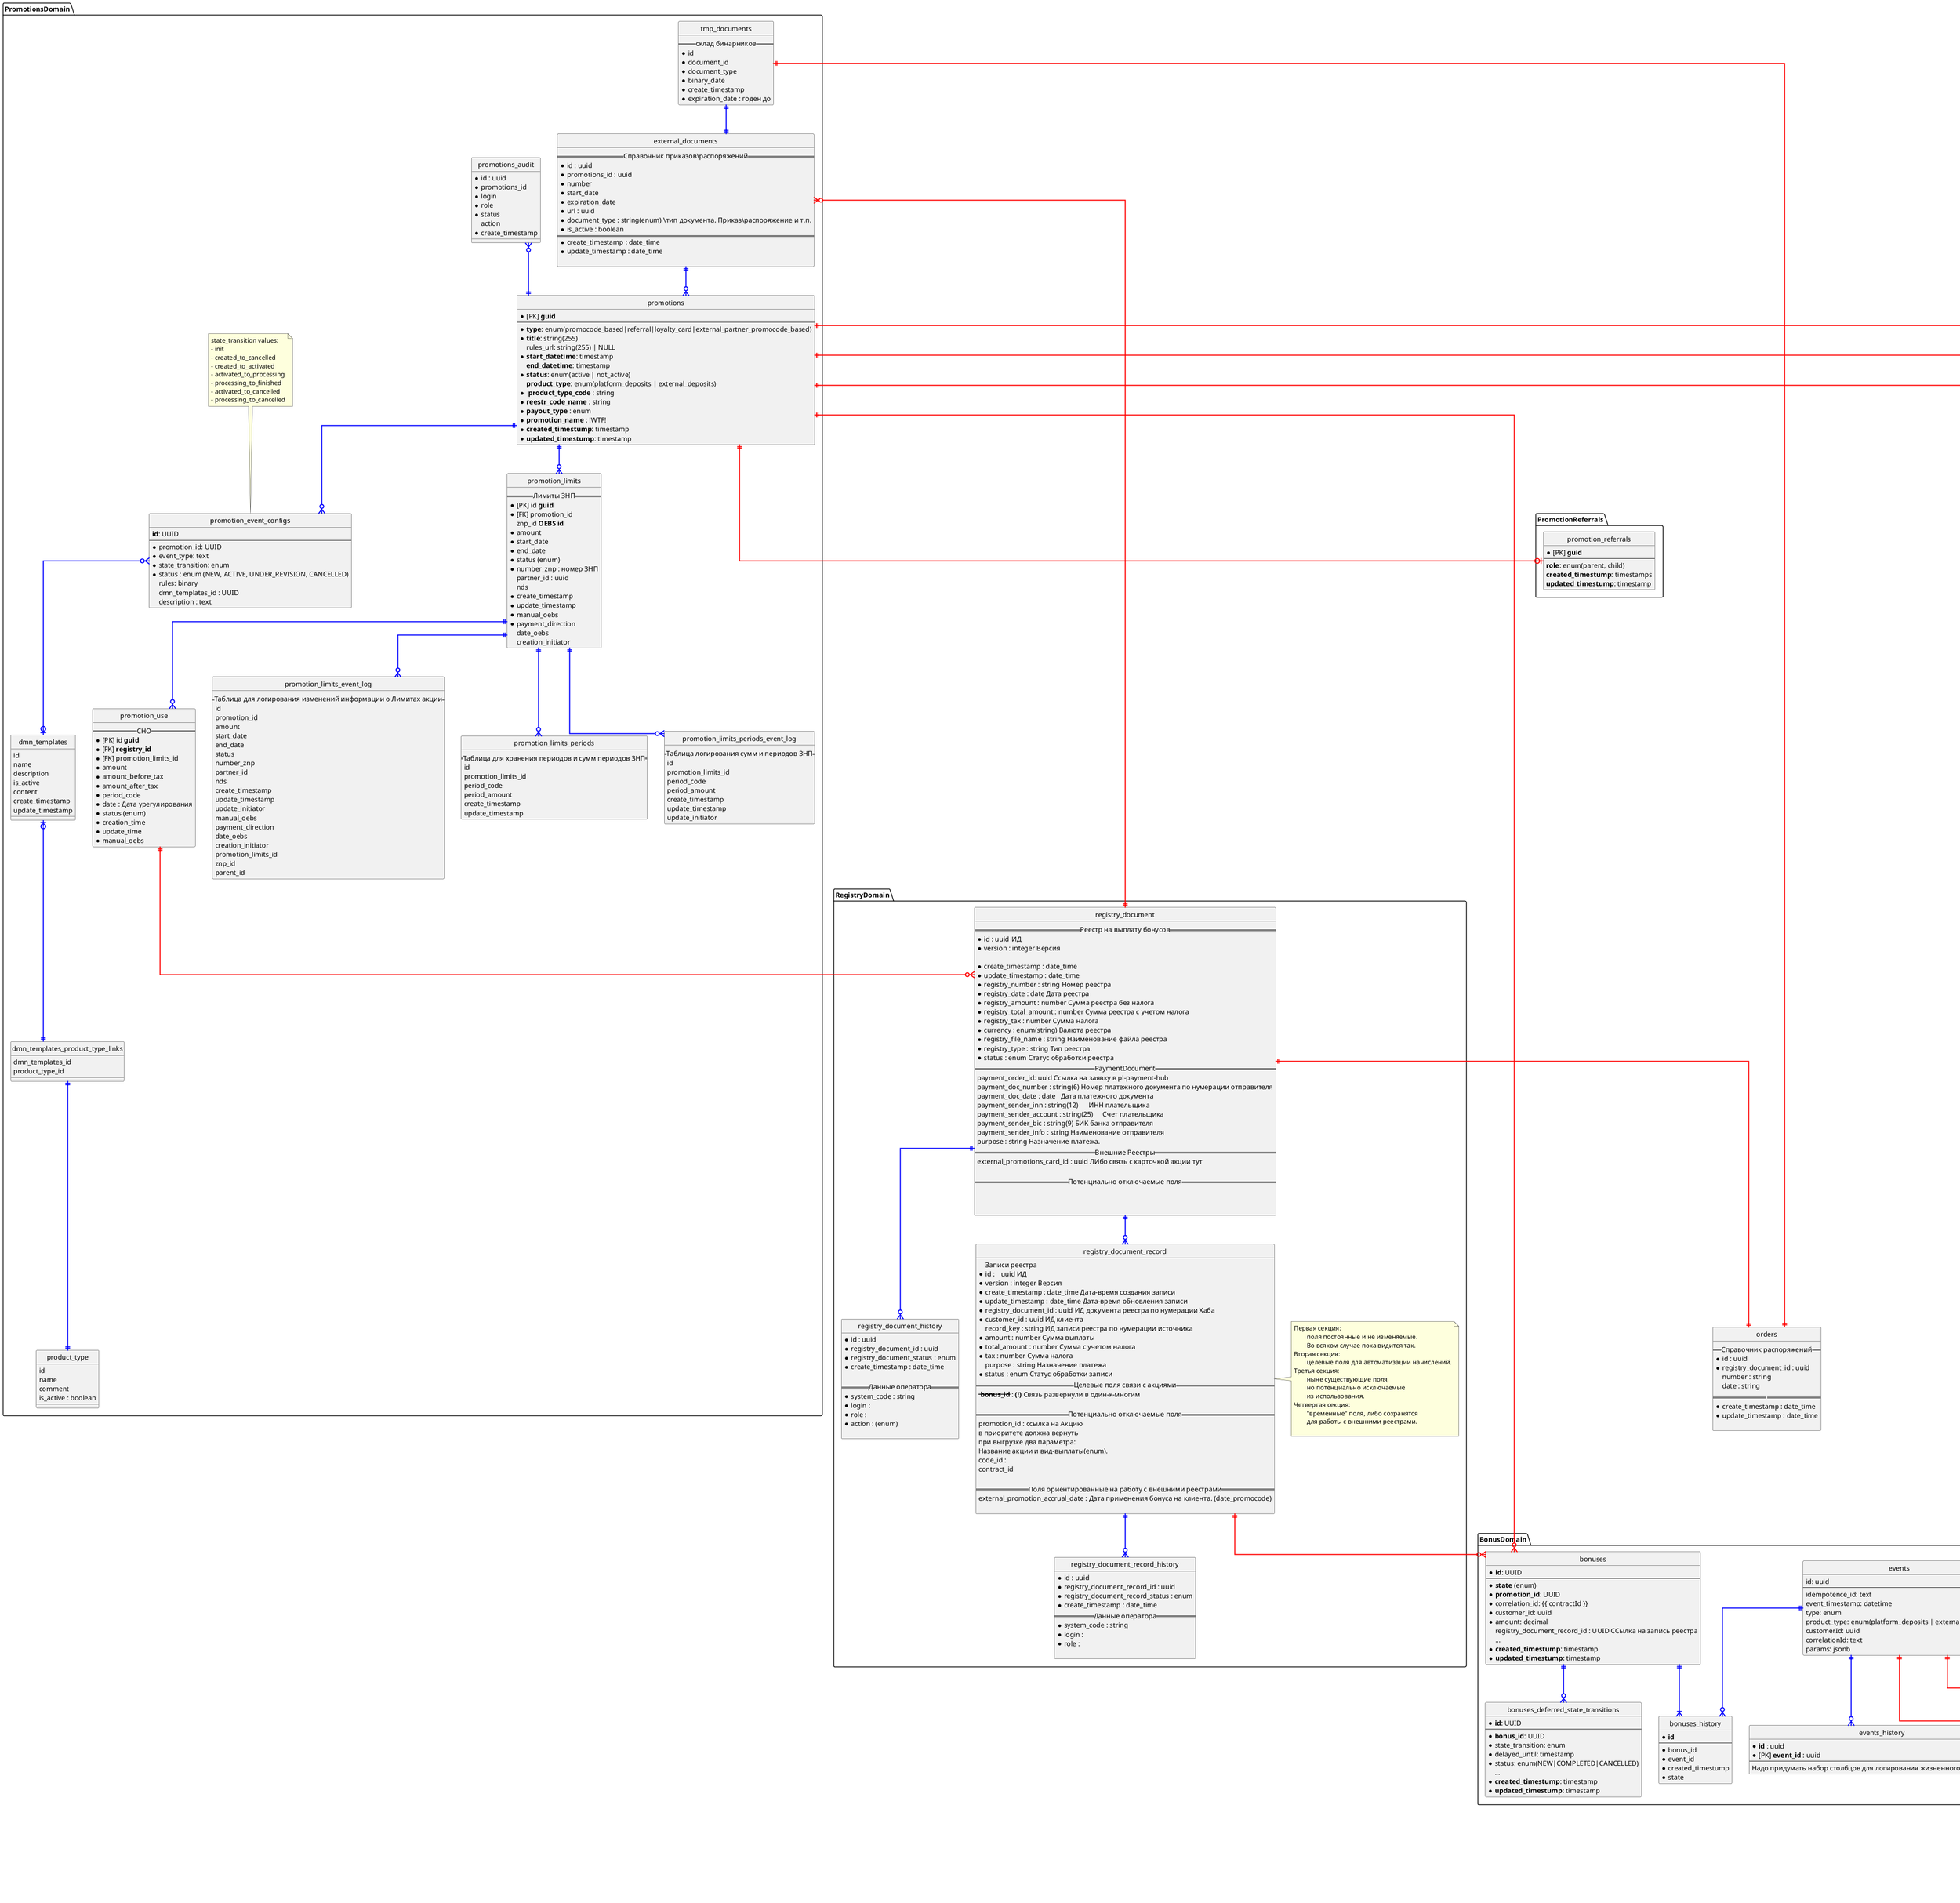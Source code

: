 @startuml
hide circle
skinparam linetype ortho




namespace RegistryDomain {
entity registry_document{
== Реестр на выплату бонусов ==
* id : uuid	ИД
* version : integer Версия

* create_timestamp : date_time
* update_timestamp : date_time
* registry_number : string Номер реестра
* registry_date : date Дата реестра
* registry_amount : number Сумма реестра без налога
* registry_total_amount : number Сумма реестра с учетом налога
* registry_tax : number Сумма налога
* currency : enum(string) Валюта реестра
* registry_file_name : string Наименование файла реестра
* registry_type : string Тип реестра.
* status : enum Статус обработки реестра
== PaymentDocument ==
payment_order_id: uuid Ссылка на заявку в pl-payment-hub
payment_doc_number : string(6) Номер платежного документа по нумерации отправителя
payment_doc_date : date	Дата платежного документа
payment_sender_inn : string(12)	ИНН плательщика
payment_sender_account : string(25)	Счет плательщика
payment_sender_bic : string(9) БИК банка отправителя
payment_sender_info	: string Наименование отправителя
purpose : string Назначение платежа.
== Внешние Реестры ==
external_promotions_card_id : uuid ЛИбо связь с карточкой акции тут

== Потенциально отключаемые поля ==



}

entity registry_document_history{
* id : uuid
* registry_document_id : uuid
* registry_document_status : enum
* create_timestamp : date_time

== Данные оператора ==
* system_code : string
* login :
* role :
* action : (enum)

}


entity registry_document_record{
Записи реестра
* id :	 uuid ИД
* version : integer Версия
* create_timestamp : date_time Дата-время создания записи
* update_timestamp : date_time Дата-время обновления записи
* registry_document_id : uuid ИД документа реестра по нумерации Хаба
* customer_id : uuid ИД клиента
  record_key : string ИД записи реестра по нумерации источника
* amount : number Сумма выплаты
* total_amount : number Сумма с учетом налога
* tax : number Сумма налога
  purpose : string Назначение платежа
* status : enum Статус обработки записи
== Целевые поля связи с акциями ==
 -- **bonus_id**-- : **(!)** Связь развернули в один-к-многим

== Потенциально отключаемые поля ==
  promotion_id : ссылка на Акцию\nв приоритете должна вернуть\nпри выгрузке два параметра:\nНазвание акции и вид-выплаты(enum).
  code_id :
  contract_id

== Поля ориентированные на работу с внешними реестрами ==
  external_promotion_accrual_date : Дата применения бонуса на клиента. (date_promocode)

}
note right
Первая секция:
        поля постоянные и не изменяемые.
        Во всяком случае пока видится так.
Вторая секция:
        целевые поля для автоматизации начислений.
Третья секция:
        ныне существующие поля,
        но потенциально исключаемые
        из использования.
Четвертая секция:
        "временные" поля, либо сохранятся
        для работы с внешними реестрами.

end note



entity registry_document_record_history{
* id : uuid
* registry_document_record_id : uuid
* registry_document_record_status : enum
* create_timestamp : date_time
== Данные оператора ==
* system_code : string
* login :
* role :

}


}

namespace PromocodesDomain {

entity promotion_promocode_based {
    * id : **guid**
    * [PK] promotion_id:  **guid**
    --
    * promocode_redeem_type : \nenum(none, one_time, one_time_per_customer)
    * is_personal
    * generation_type : enum (none, on_demand)
    **created_timestump**: timestamp
    **updated_timestump**: timestamp
}

entity code_generation_templates {
    * id : **guid**
    * [PK] promotion_promocode_based_id **guid**
--
    code_generation_max_count : int
    code_generation_total_count : int
    partner_id: uuid
    generate_from: timestamp
    generate_to: timestamp
    code_generation_template : string (ex code_mask)
    --
    **created_timestump**: timestamp
    **updated_timestump**: timestamp
}

entity promocod_status {
* [PK] id : **guid**
* name : string
* comment : string
* is_active : boolean
}

entity promocodes {
    * [PK] **guid**
    --
    * **promotion_id** : UUID [FK]
    * **code** : string
    customer_id : uuid
    partner_id : UUID [FK]
    * **status** : enum (CREATED, APPLIED, CANCELED)
    max_count_uses : int
    total_count_uses : int
    **applies_from**: timestamp
    **applies_to**: timestamp
    **created_timestump**: timestamp
    **updated_timestump**: timestamp
}
entity promocodes_usage_log {
    * [PK] **guid**
    --
    * event_id
    * customer_id
    * promocode_id : UUID
    **created_timestump**: timestamp
}

}


namespace PromotionsDomain {

entity promotions {
    * [PK] **guid**
    --
    * **type**: enum(promocode_based|referral|loyalty_card|external_partner_promocode_based)
    * **title**: string(255)
    rules_url: string(255) | NULL
    * **start_datetime**: timestamp
    **end_datetime**: timestamp
    * **status**: enum(active | not_active)
    **product_type**: enum(platform_deposits | external_deposits)
    * ** product_type_code** : string
    * **reestr_code_name** : string
    * **payout_type** : enum
    * **promotion_name** : !WTF!
    * **created_timestump**: timestamp
    * **updated_timestump**: timestamp
}

entity dmn_templates {
id
name
description
is_active
content
create_timestamp
update_timestamp
}

entity dmn_templates_product_type_links {
dmn_templates_id
product_type_id
}


entity promotion_use {
== СНО ==
    * [PK] id **guid**
    * [FK] **registry_id**
    * [FK] promotion_limits_id
	* amount
    * amount_before_tax
	* amount_after_tax
    * period_code
    * date : Дата урегулирования
    * status (enum)
	* creation_time
	* update_time
	* manual_oebs
}


entity promotion_limits {
== Лимиты ЗНП ==
    * [PK] id **guid**
    * [FK] promotion_id
	  znp_id **OEBS id**
    * amount
    * start_date
    * end_date
    * status (enum)
    * number_znp : номер ЗНП
	  partner_id : uuid
      nds
	* create_timestamp
	* update_timestamp
	* manual_oebs
	* payment_direction
	date_oebs
	creation_initiator
}

entity promotion_limits_event_log {
== Таблица для логирования изменений информации о Лимитах акции ==
id
promotion_id
amount
start_date
end_date
status
number_znp
partner_id
nds
create_timestamp
update_timestamp
update_initiator
manual_oebs
payment_direction
date_oebs
creation_initiator
promotion_limits_id
znp_id
parent_id
}

entity promotion_limits_periods {
== Таблица для хранения периодов и сумм периодов ЗНП ==
id
promotion_limits_id
period_code
period_amount
create_timestamp
update_timestamp
}

entity promotion_limits_periods_event_log {
== Таблица логирования сумм и периодов ЗНП ==
id
promotion_limits_id
period_code
period_amount
create_timestamp
update_timestamp
update_initiator
}

entity promotion_event_configs {
    **id**: UUID
    --
    * promotion_id: UUID
    * event_type: text
    * state_transition: enum
    * status : enum (NEW, ACTIVE, UNDER_REVISION, CANCELLED)
    rules: binary
    dmn_templates_id : UUID
    description : text
}
note top
    state_transition values:
    - init
    - created_to_cancelled
    - created_to_activated
    - activated_to_processing
    - processing_to_finished
    - activated_to_cancelled
    - processing_to_cancelled
end note

entity promotions_audit{
* id : uuid
* promotions_id
* login
* role
* status
  action
* create_timestamp
}

entity product_type {
id
name
comment
is_active : boolean
}

entity external_documents{
== Справочник приказов\распоряжений ==
* id : uuid
* promotions_id : uuid
* number
* start_date
* expiration_date
* url : uuid
* document_type : string(enum) \\тип документа. Приказ\распоряжение и т.п.
* is_active : boolean
====
* create_timestamp : date_time
* update_timestamp : date_time

}
entity tmp_documents{
== склад бинарников ==
* id
* document_id
* document_type
* binary_date
* create_timestamp
* expiration_date : годен до
}

}

namespace BonusDomain {
entity bonuses {
  * **id**: UUID
  --
  * **state** (enum)
  * **promotion_id**: UUID
  * correlation_id: {{ contractId }}
  * customer_id: uuid
  * amount: decimal
    registry_document_record_id : UUID ССылка на запись реестра
  ...
  * **created_timestump**: timestamp
  * **updated_timestump**: timestamp
}
entity bonuses_history {
    * **id**
    --
    * bonus_id
    * event_id
    * created_timestump
    * state
}
entity bonuses_deferred_state_transitions {
  * **id**: UUID
  --
  * **bonus_id**: UUID
  * state_transition: enum
  * delayed_until: timestamp
  * status: enum(NEW|COMPLETED|CANCELLED)
  ...
  * **created_timestump**: timestamp
  * **updated_timestump**: timestamp
}
entity events {
    id: uuid
    --
    idempotence_id: text
    event_timestamp: datetime
    type: enum
    product_type: enum(platform_deposits | external_deposits)
    customerId: uuid
    correlationId: text
    params: jsonb
}

entity events_history {
* **id** : uuid
* [PK] **event_id** : uuid
--
Надо придумать набор столбцов для логирования жизненного цикла события
}

}



namespace PromotionReferrals {

entity promotion_referrals {
    * [PK] **guid**
    --
    **role**: enum(parent, child)
    **created_timestump**: timestamps
    **updated_timestump**: timestamp
}

}


entity orders{
== Справочник распоряжений ==
* id : uuid
* registry_document_id : uuid
  number : string
  date : string
== ==
* create_timestamp : date_time
* update_timestamp : date_time

}


namespace ExternalPartnersPromocodesDomain {

entity external_partners_promotion_promocode_based {
    * [PK] **guid**
    --
    * generation_type : enum (preloaded, on_demand)
    generate_from: timestamp
    generate_to: timestamp
    code_generation_template : string (ex code_mask)
 partner_id : UUID [FK]
    **created_timestump**: timestamp
    **updated_timestump**: timestamp
}
entity external_partners_promocodes {
    * [PK] **guid**
    --
    == **составной уникальный ключ** ==
    * **promotion_id** : UUID [FK]
    * **code** : string
    ====
    customer_id : uuid
    expires_at: timestamp
    **created_timestump**: timestamp
}
entity external_partners_promocodes_usage_log {
    * [PK] **guid**
    --
    * event_id
    * customer_id
    * promocode_id : UUID
    **created_timestump**: timestamp
}


}

namespace LoyaltyCardDomain {

entity loyalty_cards {
    * **guid**
    * [PK] **promotion_id**
    --
    max_count	int	Максимальное количество участвующих карт	Нет
    total_count	int	Текущий счетчик участвующих карт	Нет
     * **mask** : string
 	partner_id : UUID [FK]
    * status_id : ссылка на справочник. статусов 2 CRAETED\CANCELED
    Дата действия с
    Дата действия по
    **created_timestump**: timestamp
    **updated_timestump**: timestamp
}

entity loyalty_cards_usage_log {
    * [PK] **guid**
    --
    * event_id
    * customer_id
    * loyalty_card_id : UUID
    **created_timestump**: timestamp
}

entity loyalty_card_status {
* [PK] id : **guid**
* name : string
* comment : string
* is_active : boolean
}

}

namespace PartnersDomain {
entity partners {
* id **UUID**
* name
* createDateTime
* updateDateTime
}



}



partners |o-[bold,#red]-|| loyalty_cards
partners |o-[bold,#red]-|| promocodes
partners |o-[bold,#red]-|| external_partners_promotion_promocode_based

dmn_templates |o-[bold,#blue]-|| dmn_templates_product_type_links
dmn_templates_product_type_links ||-[bold,#blue]-|| product_type
promotion_event_configs }o-[bold,#blue]-o| dmn_templates

registry_document ||-[bold,#blue]-o{ registry_document_record
registry_document ||-[bold,#blue]-o{ registry_document_history
registry_document_record ||-[bold,#blue]-o{ registry_document_record_history
registry_document_record ||-[bold,#red]-o{ bonuses
registry_document ||-[bold,#red]-|| orders
external_documents ||-[bold,#blue]-o{ promotions
external_documents }o-[bold,#red]-|| registry_document


tmp_documents||-[bold,#red]-||orders
tmp_documents||-[bold,#blue]-||external_documents
promotions_audit }o-[bold,#blue]-||promotions


promotions ||-[bold,#red]-o| promotion_referrals
promotions ||-[bold,#blue]-o{ promotion_limits
promotion_limits ||-[bold,#blue]-o{ promotion_use
promotion_use ||-[bold,#red]-o{ registry_document
promotions ||-[bold,#red]-o| promotion_promocode_based
promotions ||-[bold,#red]-o| external_partners_promotion_promocode_based
promotions ||-[bold,#red]-o| loyalty_cards
external_partners_promotion_promocode_based ||-[bold,#blue]-o{ external_partners_promocodes
external_partners_promocodes ||-[bold,#blue]-o{ external_partners_promocodes_usage_log
promotion_promocode_based ||-[bold,#blue]-o{ code_generation_templates


loyalty_cards ||-[bold,#blue]-o{ loyalty_cards_usage_log
events ||-[bold,#red]-o| loyalty_cards_usage_log
events ||-[bold,#blue]-o{ events_history


promotion_promocode_based ||-[bold,#blue]-o{ promocodes
promocodes ||-[bold,#blue]-o{ promocodes_usage_log

promotion_limits ||-[bold,#blue]-o{ promotion_limits_event_log
promotion_limits ||-[bold,#blue]-o{ promotion_limits_periods
promotion_limits ||-[bold,#blue]-o{ promotion_limits_periods_event_log


events ||-[bold,#red]-o| promocodes_usage_log
promotions ||-[bold,#blue]-o{ promotion_event_configs
promotions ||-[bold,#red]-o{ bonuses
promocodes }o-[bold,#blue]-|| promocod_status
loyalty_cards }o-[bold,#blue]-|| loyalty_card_status
bonuses ||-[bold,#blue]-|{ bonuses_history
bonuses ||-[bold,#blue]-o{ bonuses_deferred_state_transitions
events ||-[bold,#blue]-o{ bonuses_history
@enduml